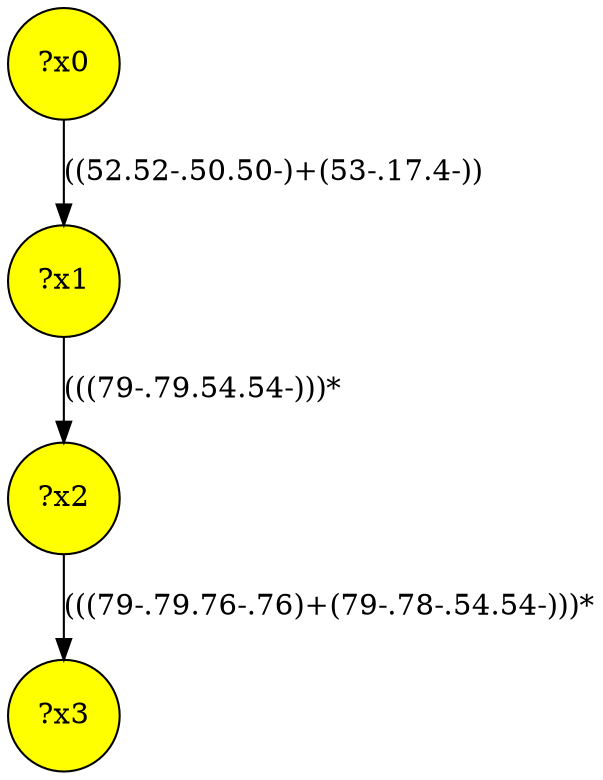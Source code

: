 digraph g {
	x2 [fillcolor="yellow", style="filled," shape=circle, label="?x2"];
	x3 [fillcolor="yellow", style="filled," shape=circle, label="?x3"];
	x0 [fillcolor="yellow", style="filled," shape=circle, label="?x0"];
	x1 [fillcolor="yellow", style="filled," shape=circle, label="?x1"];
	x0 -> x1 [label="((52.52-.50.50-)+(53-.17.4-))"];
	x1 -> x2 [label="(((79-.79.54.54-)))*"];
	x2 -> x3 [label="(((79-.79.76-.76)+(79-.78-.54.54-)))*"];
}
